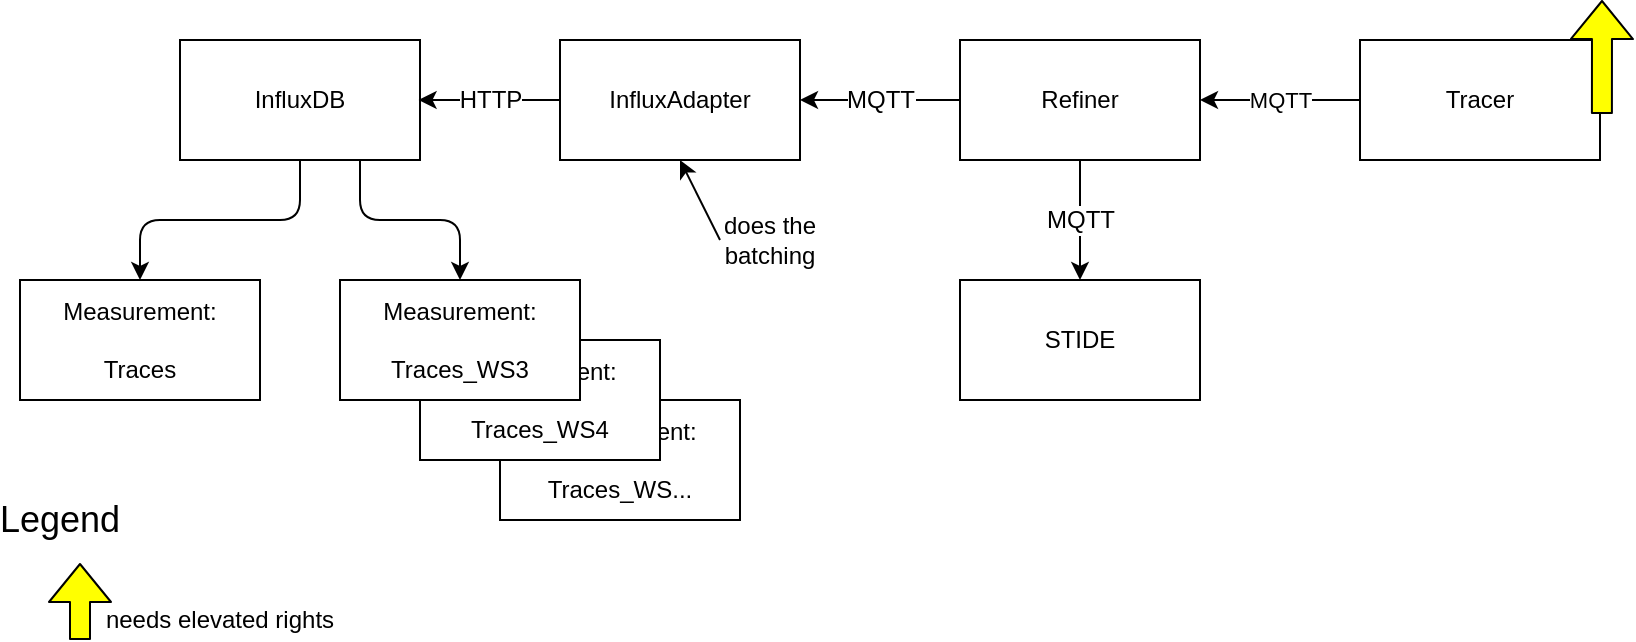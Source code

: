 <mxfile version="10.8.0" type="device"><diagram id="Z6F2M0rAdedcpKo6y86n" name="Page-1"><mxGraphModel dx="1010" dy="577" grid="1" gridSize="10" guides="1" tooltips="1" connect="1" arrows="1" fold="1" page="1" pageScale="1" pageWidth="827" pageHeight="1169" math="0" shadow="0"><root><mxCell id="0"/><mxCell id="1" parent="0"/><mxCell id="7RuEkDyYAx1oLiRPfWmi-5" value="Measurement:&lt;br&gt;&lt;br&gt;&lt;div&gt;Traces_WS...&lt;/div&gt;" style="rounded=0;whiteSpace=wrap;html=1;" parent="1" vertex="1"><mxGeometry x="250" y="220" width="120" height="60" as="geometry"/></mxCell><mxCell id="7RuEkDyYAx1oLiRPfWmi-1" value="&lt;div&gt;InfluxDB&lt;/div&gt;" style="rounded=0;whiteSpace=wrap;html=1;" parent="1" vertex="1"><mxGeometry x="90" y="40" width="120" height="60" as="geometry"/></mxCell><mxCell id="7RuEkDyYAx1oLiRPfWmi-2" value="Measurement:&lt;br&gt;&lt;br&gt;Traces" style="rounded=0;whiteSpace=wrap;html=1;" parent="1" vertex="1"><mxGeometry x="10" y="160" width="120" height="60" as="geometry"/></mxCell><mxCell id="7RuEkDyYAx1oLiRPfWmi-3" value="Measurement:&lt;br&gt;&lt;br&gt;&lt;div&gt;Traces_WS4&lt;/div&gt;" style="rounded=0;whiteSpace=wrap;html=1;" parent="1" vertex="1"><mxGeometry x="210" y="190" width="120" height="60" as="geometry"/></mxCell><mxCell id="7RuEkDyYAx1oLiRPfWmi-4" value="Measurement:&lt;br&gt;&lt;br&gt;&lt;div&gt;Traces_WS3&lt;/div&gt;" style="rounded=0;whiteSpace=wrap;html=1;" parent="1" vertex="1"><mxGeometry x="170" y="160" width="120" height="60" as="geometry"/></mxCell><mxCell id="7RuEkDyYAx1oLiRPfWmi-6" value="" style="endArrow=classic;html=1;exitX=0.5;exitY=1;exitDx=0;exitDy=0;entryX=0.5;entryY=0;entryDx=0;entryDy=0;" parent="1" source="7RuEkDyYAx1oLiRPfWmi-1" target="7RuEkDyYAx1oLiRPfWmi-2" edge="1"><mxGeometry width="50" height="50" relative="1" as="geometry"><mxPoint x="10" y="350" as="sourcePoint"/><mxPoint x="60" y="300" as="targetPoint"/><Array as="points"><mxPoint x="150" y="130"/><mxPoint x="70" y="130"/></Array></mxGeometry></mxCell><mxCell id="7RuEkDyYAx1oLiRPfWmi-7" value="" style="endArrow=classic;html=1;exitX=0.75;exitY=1;exitDx=0;exitDy=0;entryX=0.5;entryY=0;entryDx=0;entryDy=0;" parent="1" source="7RuEkDyYAx1oLiRPfWmi-1" target="7RuEkDyYAx1oLiRPfWmi-4" edge="1"><mxGeometry width="50" height="50" relative="1" as="geometry"><mxPoint x="210" y="100" as="sourcePoint"/><mxPoint x="130" y="160" as="targetPoint"/><Array as="points"><mxPoint x="180" y="130"/><mxPoint x="230" y="130"/></Array></mxGeometry></mxCell><mxCell id="7RuEkDyYAx1oLiRPfWmi-8" value="Tracer" style="rounded=0;whiteSpace=wrap;html=1;" parent="1" vertex="1"><mxGeometry x="680" y="40" width="120" height="60" as="geometry"/></mxCell><mxCell id="7RuEkDyYAx1oLiRPfWmi-9" value="&lt;div&gt;Refiner&lt;/div&gt;" style="rounded=0;whiteSpace=wrap;html=1;" parent="1" vertex="1"><mxGeometry x="480" y="40" width="120" height="60" as="geometry"/></mxCell><mxCell id="7RuEkDyYAx1oLiRPfWmi-10" value="&lt;div&gt;InfluxAdapter&lt;/div&gt;" style="rounded=0;whiteSpace=wrap;html=1;" parent="1" vertex="1"><mxGeometry x="280" y="40" width="120" height="60" as="geometry"/></mxCell><mxCell id="7RuEkDyYAx1oLiRPfWmi-11" value="MQTT" style="endArrow=classic;html=1;entryX=1;entryY=0.5;entryDx=0;entryDy=0;" parent="1" source="7RuEkDyYAx1oLiRPfWmi-8" target="7RuEkDyYAx1oLiRPfWmi-9" edge="1"><mxGeometry width="50" height="50" relative="1" as="geometry"><mxPoint x="609.289" y="120" as="sourcePoint"/><mxPoint x="609.289" y="70" as="targetPoint"/></mxGeometry></mxCell><mxCell id="7RuEkDyYAx1oLiRPfWmi-12" value="" style="endArrow=classic;html=1;entryX=1;entryY=0.5;entryDx=0;entryDy=0;" parent="1" source="7RuEkDyYAx1oLiRPfWmi-9" target="7RuEkDyYAx1oLiRPfWmi-10" edge="1"><mxGeometry width="50" height="50" relative="1" as="geometry"><mxPoint x="409.289" y="120" as="sourcePoint"/><mxPoint x="409.289" y="70" as="targetPoint"/></mxGeometry></mxCell><mxCell id="7RuEkDyYAx1oLiRPfWmi-13" value="MQTT" style="text;html=1;resizable=0;points=[];align=center;verticalAlign=middle;labelBackgroundColor=#ffffff;" parent="7RuEkDyYAx1oLiRPfWmi-12" vertex="1" connectable="0"><mxGeometry x="-0.275" relative="1" as="geometry"><mxPoint x="-11" as="offset"/></mxGeometry></mxCell><mxCell id="7RuEkDyYAx1oLiRPfWmi-14" value="" style="endArrow=classic;html=1;" parent="1" source="7RuEkDyYAx1oLiRPfWmi-10" edge="1"><mxGeometry width="50" height="50" relative="1" as="geometry"><mxPoint x="209.289" y="120" as="sourcePoint"/><mxPoint x="209.289" y="70" as="targetPoint"/></mxGeometry></mxCell><mxCell id="7RuEkDyYAx1oLiRPfWmi-15" value="HTTP" style="text;html=1;resizable=0;points=[];align=center;verticalAlign=middle;labelBackgroundColor=#ffffff;" parent="7RuEkDyYAx1oLiRPfWmi-14" vertex="1" connectable="0"><mxGeometry x="-0.265" y="3" relative="1" as="geometry"><mxPoint x="-9" y="-3" as="offset"/></mxGeometry></mxCell><mxCell id="7RuEkDyYAx1oLiRPfWmi-16" value="STIDE" style="rounded=0;whiteSpace=wrap;html=1;" parent="1" vertex="1"><mxGeometry x="480" y="160" width="120" height="60" as="geometry"/></mxCell><mxCell id="7RuEkDyYAx1oLiRPfWmi-17" value="" style="endArrow=classic;html=1;entryX=0.5;entryY=0;entryDx=0;entryDy=0;exitX=0.5;exitY=1;exitDx=0;exitDy=0;" parent="1" source="7RuEkDyYAx1oLiRPfWmi-9" target="7RuEkDyYAx1oLiRPfWmi-16" edge="1"><mxGeometry width="50" height="50" relative="1" as="geometry"><mxPoint x="540" y="120" as="sourcePoint"/><mxPoint x="460" y="120" as="targetPoint"/></mxGeometry></mxCell><mxCell id="7RuEkDyYAx1oLiRPfWmi-18" value="MQTT" style="text;html=1;resizable=0;points=[];align=center;verticalAlign=middle;labelBackgroundColor=#ffffff;" parent="7RuEkDyYAx1oLiRPfWmi-17" vertex="1" connectable="0"><mxGeometry x="-0.275" relative="1" as="geometry"><mxPoint y="8" as="offset"/></mxGeometry></mxCell><mxCell id="7RuEkDyYAx1oLiRPfWmi-19" value="" style="endArrow=classic;html=1;entryX=0.5;entryY=1;entryDx=0;entryDy=0;" parent="1" target="7RuEkDyYAx1oLiRPfWmi-10" edge="1"><mxGeometry width="50" height="50" relative="1" as="geometry"><mxPoint x="360" y="140" as="sourcePoint"/><mxPoint x="60" y="300" as="targetPoint"/></mxGeometry></mxCell><mxCell id="7RuEkDyYAx1oLiRPfWmi-21" value="&lt;div&gt;does the batching&lt;/div&gt;" style="text;html=1;strokeColor=none;fillColor=none;align=center;verticalAlign=middle;whiteSpace=wrap;rounded=0;" parent="1" vertex="1"><mxGeometry x="355" y="120" width="60" height="40" as="geometry"/></mxCell><mxCell id="tqpClvd6d7LrA4BPTfgs-1" value="" style="shape=flexArrow;endArrow=classic;html=1;exitX=1.008;exitY=0.617;exitDx=0;exitDy=0;exitPerimeter=0;fillColor=#FFFF00;" edge="1" parent="1" source="7RuEkDyYAx1oLiRPfWmi-8"><mxGeometry width="50" height="50" relative="1" as="geometry"><mxPoint x="775" y="70" as="sourcePoint"/><mxPoint x="801" y="20" as="targetPoint"/></mxGeometry></mxCell><mxCell id="tqpClvd6d7LrA4BPTfgs-2" value="needs elevated rights" style="text;html=1;strokeColor=none;fillColor=none;align=center;verticalAlign=middle;whiteSpace=wrap;rounded=0;" vertex="1" parent="1"><mxGeometry x="50" y="320" width="120" height="20" as="geometry"/></mxCell><mxCell id="tqpClvd6d7LrA4BPTfgs-3" value="" style="shape=flexArrow;endArrow=classic;html=1;fillColor=#FFFF00;" edge="1" parent="1"><mxGeometry width="50" height="50" relative="1" as="geometry"><mxPoint x="40" y="340" as="sourcePoint"/><mxPoint x="40" y="301.5" as="targetPoint"/></mxGeometry></mxCell><mxCell id="tqpClvd6d7LrA4BPTfgs-4" value="&lt;font style=&quot;font-size: 18px&quot;&gt;Legend&lt;/font&gt;" style="text;html=1;strokeColor=none;fillColor=none;align=center;verticalAlign=middle;whiteSpace=wrap;rounded=0;" vertex="1" parent="1"><mxGeometry x="10" y="270" width="40" height="20" as="geometry"/></mxCell></root></mxGraphModel></diagram></mxfile>